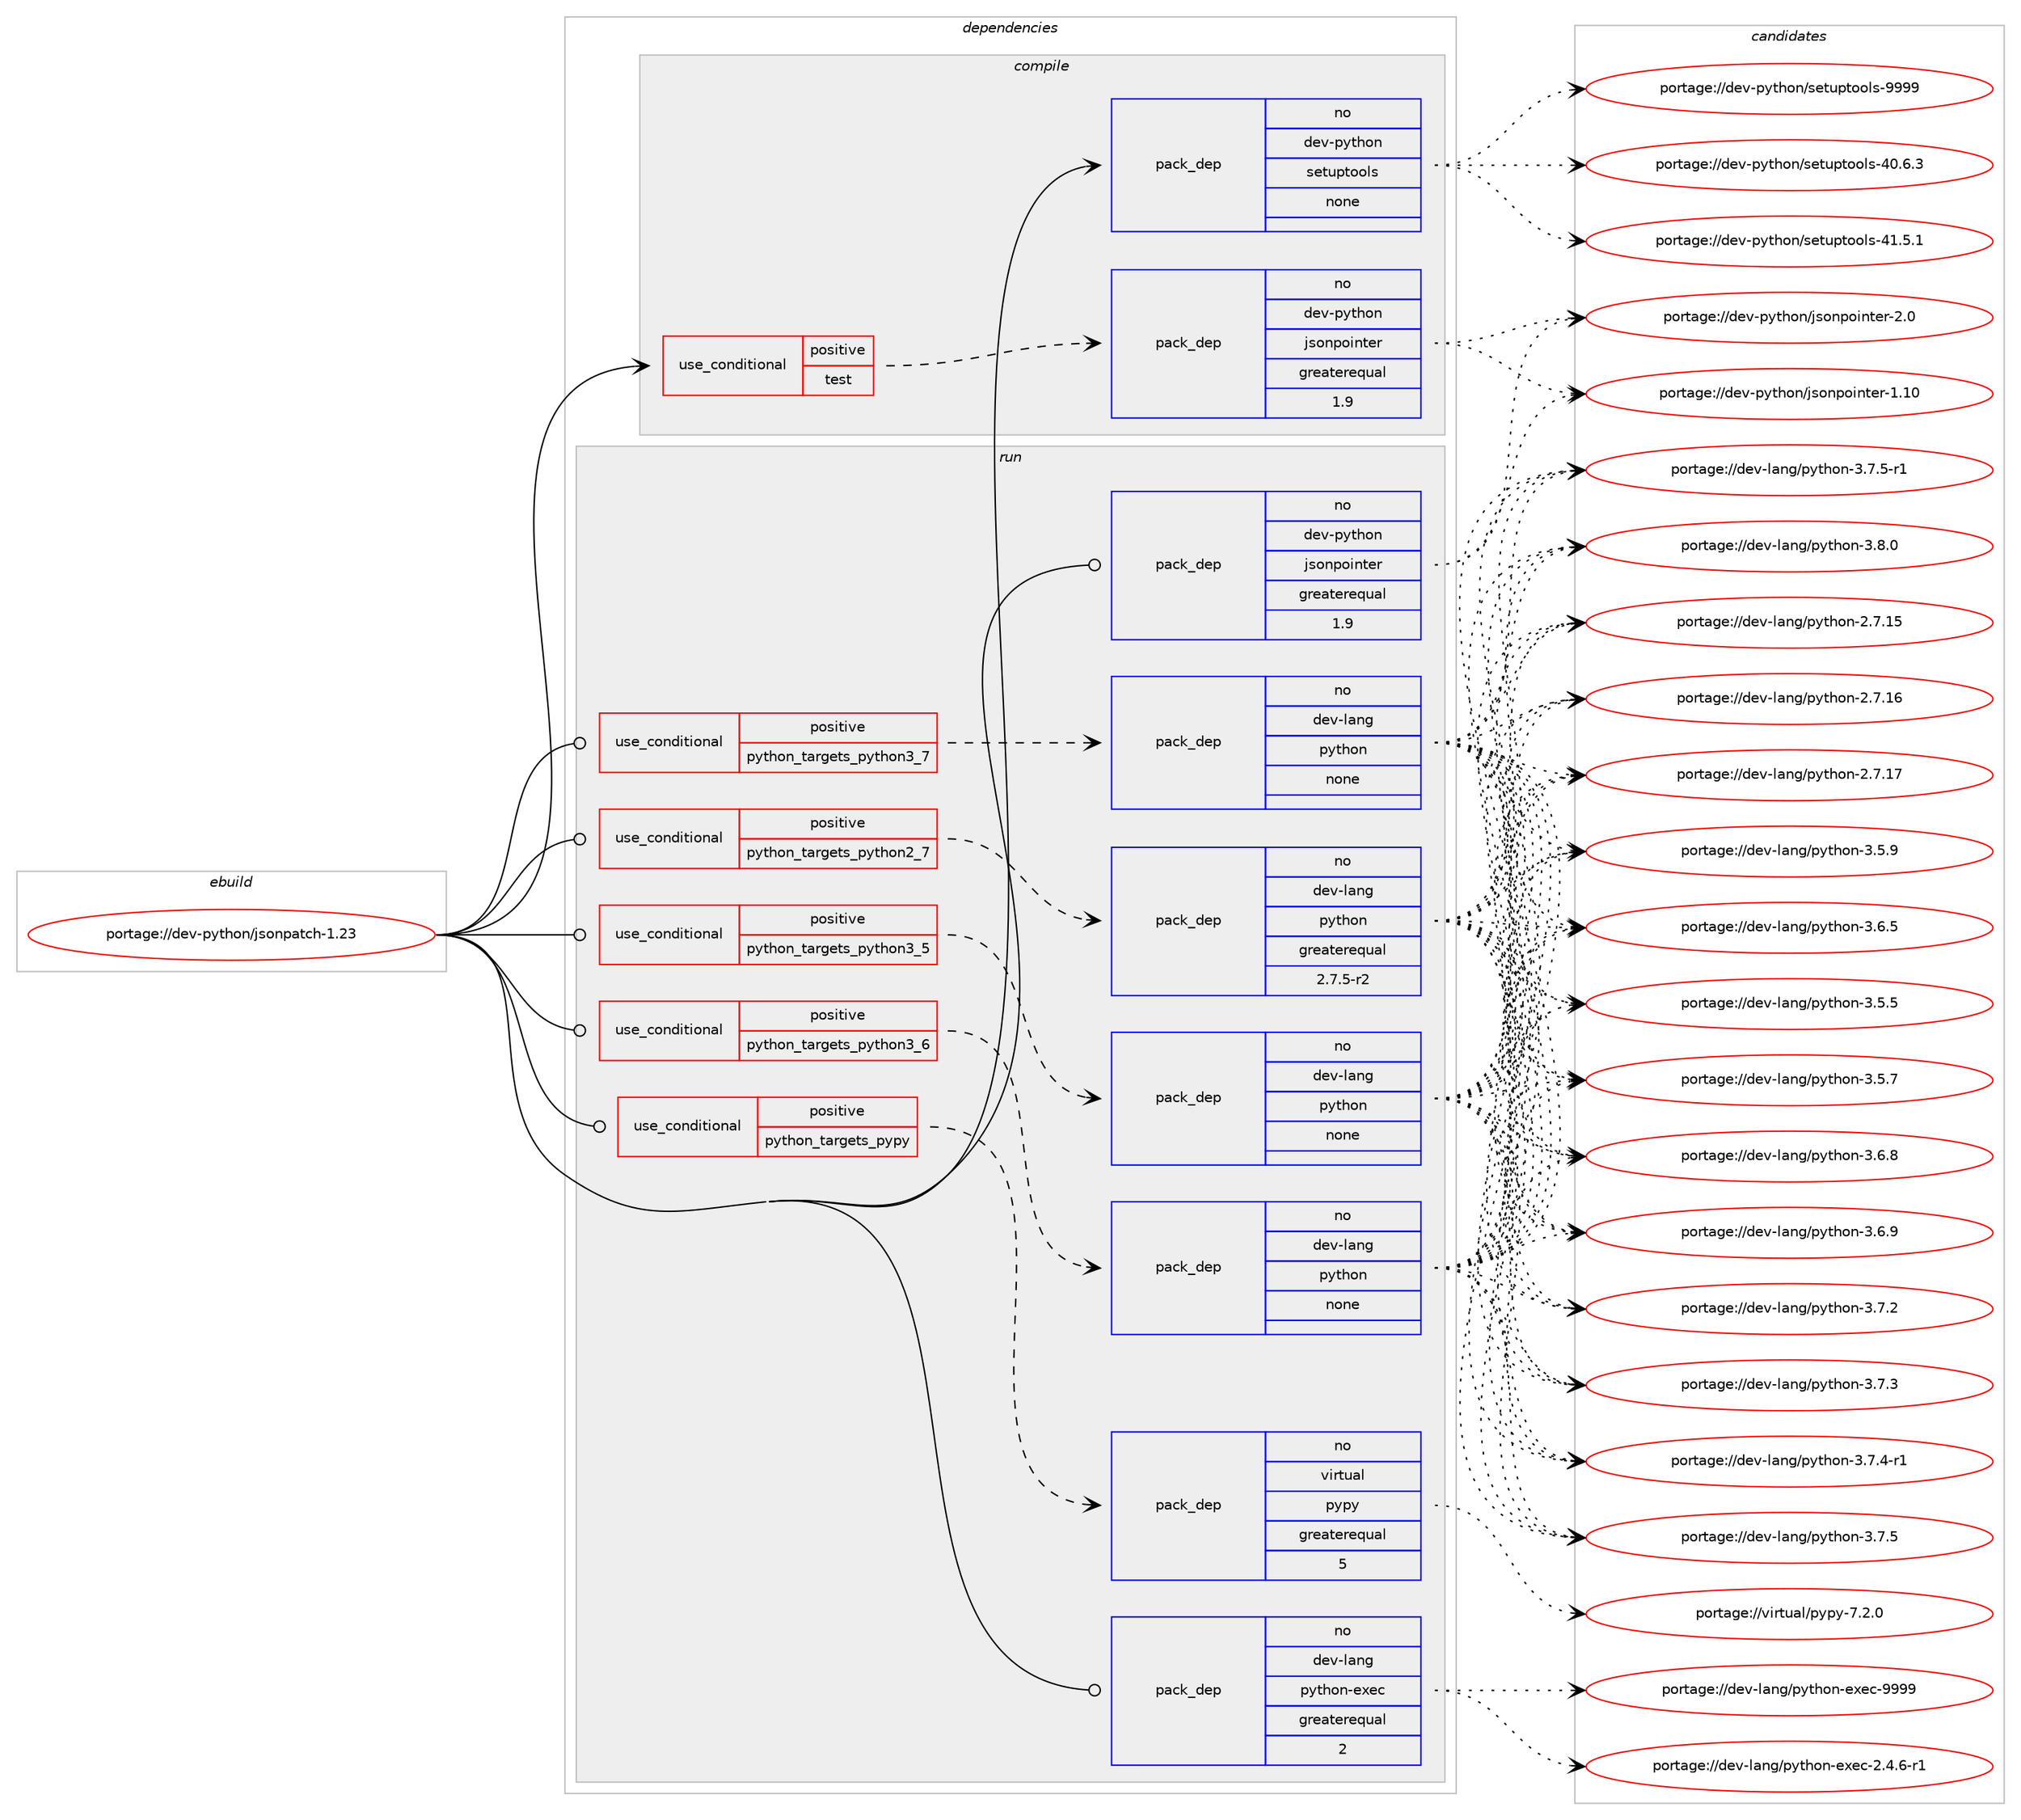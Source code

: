 digraph prolog {

# *************
# Graph options
# *************

newrank=true;
concentrate=true;
compound=true;
graph [rankdir=LR,fontname=Helvetica,fontsize=10,ranksep=1.5];#, ranksep=2.5, nodesep=0.2];
edge  [arrowhead=vee];
node  [fontname=Helvetica,fontsize=10];

# **********
# The ebuild
# **********

subgraph cluster_leftcol {
color=gray;
rank=same;
label=<<i>ebuild</i>>;
id [label="portage://dev-python/jsonpatch-1.23", color=red, width=4, href="../dev-python/jsonpatch-1.23.svg"];
}

# ****************
# The dependencies
# ****************

subgraph cluster_midcol {
color=gray;
label=<<i>dependencies</i>>;
subgraph cluster_compile {
fillcolor="#eeeeee";
style=filled;
label=<<i>compile</i>>;
subgraph cond30791 {
dependency146399 [label=<<TABLE BORDER="0" CELLBORDER="1" CELLSPACING="0" CELLPADDING="4"><TR><TD ROWSPAN="3" CELLPADDING="10">use_conditional</TD></TR><TR><TD>positive</TD></TR><TR><TD>test</TD></TR></TABLE>>, shape=none, color=red];
subgraph pack112284 {
dependency146400 [label=<<TABLE BORDER="0" CELLBORDER="1" CELLSPACING="0" CELLPADDING="4" WIDTH="220"><TR><TD ROWSPAN="6" CELLPADDING="30">pack_dep</TD></TR><TR><TD WIDTH="110">no</TD></TR><TR><TD>dev-python</TD></TR><TR><TD>jsonpointer</TD></TR><TR><TD>greaterequal</TD></TR><TR><TD>1.9</TD></TR></TABLE>>, shape=none, color=blue];
}
dependency146399:e -> dependency146400:w [weight=20,style="dashed",arrowhead="vee"];
}
id:e -> dependency146399:w [weight=20,style="solid",arrowhead="vee"];
subgraph pack112285 {
dependency146401 [label=<<TABLE BORDER="0" CELLBORDER="1" CELLSPACING="0" CELLPADDING="4" WIDTH="220"><TR><TD ROWSPAN="6" CELLPADDING="30">pack_dep</TD></TR><TR><TD WIDTH="110">no</TD></TR><TR><TD>dev-python</TD></TR><TR><TD>setuptools</TD></TR><TR><TD>none</TD></TR><TR><TD></TD></TR></TABLE>>, shape=none, color=blue];
}
id:e -> dependency146401:w [weight=20,style="solid",arrowhead="vee"];
}
subgraph cluster_compileandrun {
fillcolor="#eeeeee";
style=filled;
label=<<i>compile and run</i>>;
}
subgraph cluster_run {
fillcolor="#eeeeee";
style=filled;
label=<<i>run</i>>;
subgraph cond30792 {
dependency146402 [label=<<TABLE BORDER="0" CELLBORDER="1" CELLSPACING="0" CELLPADDING="4"><TR><TD ROWSPAN="3" CELLPADDING="10">use_conditional</TD></TR><TR><TD>positive</TD></TR><TR><TD>python_targets_pypy</TD></TR></TABLE>>, shape=none, color=red];
subgraph pack112286 {
dependency146403 [label=<<TABLE BORDER="0" CELLBORDER="1" CELLSPACING="0" CELLPADDING="4" WIDTH="220"><TR><TD ROWSPAN="6" CELLPADDING="30">pack_dep</TD></TR><TR><TD WIDTH="110">no</TD></TR><TR><TD>virtual</TD></TR><TR><TD>pypy</TD></TR><TR><TD>greaterequal</TD></TR><TR><TD>5</TD></TR></TABLE>>, shape=none, color=blue];
}
dependency146402:e -> dependency146403:w [weight=20,style="dashed",arrowhead="vee"];
}
id:e -> dependency146402:w [weight=20,style="solid",arrowhead="odot"];
subgraph cond30793 {
dependency146404 [label=<<TABLE BORDER="0" CELLBORDER="1" CELLSPACING="0" CELLPADDING="4"><TR><TD ROWSPAN="3" CELLPADDING="10">use_conditional</TD></TR><TR><TD>positive</TD></TR><TR><TD>python_targets_python2_7</TD></TR></TABLE>>, shape=none, color=red];
subgraph pack112287 {
dependency146405 [label=<<TABLE BORDER="0" CELLBORDER="1" CELLSPACING="0" CELLPADDING="4" WIDTH="220"><TR><TD ROWSPAN="6" CELLPADDING="30">pack_dep</TD></TR><TR><TD WIDTH="110">no</TD></TR><TR><TD>dev-lang</TD></TR><TR><TD>python</TD></TR><TR><TD>greaterequal</TD></TR><TR><TD>2.7.5-r2</TD></TR></TABLE>>, shape=none, color=blue];
}
dependency146404:e -> dependency146405:w [weight=20,style="dashed",arrowhead="vee"];
}
id:e -> dependency146404:w [weight=20,style="solid",arrowhead="odot"];
subgraph cond30794 {
dependency146406 [label=<<TABLE BORDER="0" CELLBORDER="1" CELLSPACING="0" CELLPADDING="4"><TR><TD ROWSPAN="3" CELLPADDING="10">use_conditional</TD></TR><TR><TD>positive</TD></TR><TR><TD>python_targets_python3_5</TD></TR></TABLE>>, shape=none, color=red];
subgraph pack112288 {
dependency146407 [label=<<TABLE BORDER="0" CELLBORDER="1" CELLSPACING="0" CELLPADDING="4" WIDTH="220"><TR><TD ROWSPAN="6" CELLPADDING="30">pack_dep</TD></TR><TR><TD WIDTH="110">no</TD></TR><TR><TD>dev-lang</TD></TR><TR><TD>python</TD></TR><TR><TD>none</TD></TR><TR><TD></TD></TR></TABLE>>, shape=none, color=blue];
}
dependency146406:e -> dependency146407:w [weight=20,style="dashed",arrowhead="vee"];
}
id:e -> dependency146406:w [weight=20,style="solid",arrowhead="odot"];
subgraph cond30795 {
dependency146408 [label=<<TABLE BORDER="0" CELLBORDER="1" CELLSPACING="0" CELLPADDING="4"><TR><TD ROWSPAN="3" CELLPADDING="10">use_conditional</TD></TR><TR><TD>positive</TD></TR><TR><TD>python_targets_python3_6</TD></TR></TABLE>>, shape=none, color=red];
subgraph pack112289 {
dependency146409 [label=<<TABLE BORDER="0" CELLBORDER="1" CELLSPACING="0" CELLPADDING="4" WIDTH="220"><TR><TD ROWSPAN="6" CELLPADDING="30">pack_dep</TD></TR><TR><TD WIDTH="110">no</TD></TR><TR><TD>dev-lang</TD></TR><TR><TD>python</TD></TR><TR><TD>none</TD></TR><TR><TD></TD></TR></TABLE>>, shape=none, color=blue];
}
dependency146408:e -> dependency146409:w [weight=20,style="dashed",arrowhead="vee"];
}
id:e -> dependency146408:w [weight=20,style="solid",arrowhead="odot"];
subgraph cond30796 {
dependency146410 [label=<<TABLE BORDER="0" CELLBORDER="1" CELLSPACING="0" CELLPADDING="4"><TR><TD ROWSPAN="3" CELLPADDING="10">use_conditional</TD></TR><TR><TD>positive</TD></TR><TR><TD>python_targets_python3_7</TD></TR></TABLE>>, shape=none, color=red];
subgraph pack112290 {
dependency146411 [label=<<TABLE BORDER="0" CELLBORDER="1" CELLSPACING="0" CELLPADDING="4" WIDTH="220"><TR><TD ROWSPAN="6" CELLPADDING="30">pack_dep</TD></TR><TR><TD WIDTH="110">no</TD></TR><TR><TD>dev-lang</TD></TR><TR><TD>python</TD></TR><TR><TD>none</TD></TR><TR><TD></TD></TR></TABLE>>, shape=none, color=blue];
}
dependency146410:e -> dependency146411:w [weight=20,style="dashed",arrowhead="vee"];
}
id:e -> dependency146410:w [weight=20,style="solid",arrowhead="odot"];
subgraph pack112291 {
dependency146412 [label=<<TABLE BORDER="0" CELLBORDER="1" CELLSPACING="0" CELLPADDING="4" WIDTH="220"><TR><TD ROWSPAN="6" CELLPADDING="30">pack_dep</TD></TR><TR><TD WIDTH="110">no</TD></TR><TR><TD>dev-lang</TD></TR><TR><TD>python-exec</TD></TR><TR><TD>greaterequal</TD></TR><TR><TD>2</TD></TR></TABLE>>, shape=none, color=blue];
}
id:e -> dependency146412:w [weight=20,style="solid",arrowhead="odot"];
subgraph pack112292 {
dependency146413 [label=<<TABLE BORDER="0" CELLBORDER="1" CELLSPACING="0" CELLPADDING="4" WIDTH="220"><TR><TD ROWSPAN="6" CELLPADDING="30">pack_dep</TD></TR><TR><TD WIDTH="110">no</TD></TR><TR><TD>dev-python</TD></TR><TR><TD>jsonpointer</TD></TR><TR><TD>greaterequal</TD></TR><TR><TD>1.9</TD></TR></TABLE>>, shape=none, color=blue];
}
id:e -> dependency146413:w [weight=20,style="solid",arrowhead="odot"];
}
}

# **************
# The candidates
# **************

subgraph cluster_choices {
rank=same;
color=gray;
label=<<i>candidates</i>>;

subgraph choice112284 {
color=black;
nodesep=1;
choiceportage10010111845112121116104111110471061151111101121111051101161011144549464948 [label="portage://dev-python/jsonpointer-1.10", color=red, width=4,href="../dev-python/jsonpointer-1.10.svg"];
choiceportage100101118451121211161041111104710611511111011211110511011610111445504648 [label="portage://dev-python/jsonpointer-2.0", color=red, width=4,href="../dev-python/jsonpointer-2.0.svg"];
dependency146400:e -> choiceportage10010111845112121116104111110471061151111101121111051101161011144549464948:w [style=dotted,weight="100"];
dependency146400:e -> choiceportage100101118451121211161041111104710611511111011211110511011610111445504648:w [style=dotted,weight="100"];
}
subgraph choice112285 {
color=black;
nodesep=1;
choiceportage100101118451121211161041111104711510111611711211611111110811545524846544651 [label="portage://dev-python/setuptools-40.6.3", color=red, width=4,href="../dev-python/setuptools-40.6.3.svg"];
choiceportage100101118451121211161041111104711510111611711211611111110811545524946534649 [label="portage://dev-python/setuptools-41.5.1", color=red, width=4,href="../dev-python/setuptools-41.5.1.svg"];
choiceportage10010111845112121116104111110471151011161171121161111111081154557575757 [label="portage://dev-python/setuptools-9999", color=red, width=4,href="../dev-python/setuptools-9999.svg"];
dependency146401:e -> choiceportage100101118451121211161041111104711510111611711211611111110811545524846544651:w [style=dotted,weight="100"];
dependency146401:e -> choiceportage100101118451121211161041111104711510111611711211611111110811545524946534649:w [style=dotted,weight="100"];
dependency146401:e -> choiceportage10010111845112121116104111110471151011161171121161111111081154557575757:w [style=dotted,weight="100"];
}
subgraph choice112286 {
color=black;
nodesep=1;
choiceportage1181051141161179710847112121112121455546504648 [label="portage://virtual/pypy-7.2.0", color=red, width=4,href="../virtual/pypy-7.2.0.svg"];
dependency146403:e -> choiceportage1181051141161179710847112121112121455546504648:w [style=dotted,weight="100"];
}
subgraph choice112287 {
color=black;
nodesep=1;
choiceportage10010111845108971101034711212111610411111045504655464953 [label="portage://dev-lang/python-2.7.15", color=red, width=4,href="../dev-lang/python-2.7.15.svg"];
choiceportage10010111845108971101034711212111610411111045504655464954 [label="portage://dev-lang/python-2.7.16", color=red, width=4,href="../dev-lang/python-2.7.16.svg"];
choiceportage10010111845108971101034711212111610411111045504655464955 [label="portage://dev-lang/python-2.7.17", color=red, width=4,href="../dev-lang/python-2.7.17.svg"];
choiceportage100101118451089711010347112121116104111110455146534653 [label="portage://dev-lang/python-3.5.5", color=red, width=4,href="../dev-lang/python-3.5.5.svg"];
choiceportage100101118451089711010347112121116104111110455146534655 [label="portage://dev-lang/python-3.5.7", color=red, width=4,href="../dev-lang/python-3.5.7.svg"];
choiceportage100101118451089711010347112121116104111110455146534657 [label="portage://dev-lang/python-3.5.9", color=red, width=4,href="../dev-lang/python-3.5.9.svg"];
choiceportage100101118451089711010347112121116104111110455146544653 [label="portage://dev-lang/python-3.6.5", color=red, width=4,href="../dev-lang/python-3.6.5.svg"];
choiceportage100101118451089711010347112121116104111110455146544656 [label="portage://dev-lang/python-3.6.8", color=red, width=4,href="../dev-lang/python-3.6.8.svg"];
choiceportage100101118451089711010347112121116104111110455146544657 [label="portage://dev-lang/python-3.6.9", color=red, width=4,href="../dev-lang/python-3.6.9.svg"];
choiceportage100101118451089711010347112121116104111110455146554650 [label="portage://dev-lang/python-3.7.2", color=red, width=4,href="../dev-lang/python-3.7.2.svg"];
choiceportage100101118451089711010347112121116104111110455146554651 [label="portage://dev-lang/python-3.7.3", color=red, width=4,href="../dev-lang/python-3.7.3.svg"];
choiceportage1001011184510897110103471121211161041111104551465546524511449 [label="portage://dev-lang/python-3.7.4-r1", color=red, width=4,href="../dev-lang/python-3.7.4-r1.svg"];
choiceportage100101118451089711010347112121116104111110455146554653 [label="portage://dev-lang/python-3.7.5", color=red, width=4,href="../dev-lang/python-3.7.5.svg"];
choiceportage1001011184510897110103471121211161041111104551465546534511449 [label="portage://dev-lang/python-3.7.5-r1", color=red, width=4,href="../dev-lang/python-3.7.5-r1.svg"];
choiceportage100101118451089711010347112121116104111110455146564648 [label="portage://dev-lang/python-3.8.0", color=red, width=4,href="../dev-lang/python-3.8.0.svg"];
dependency146405:e -> choiceportage10010111845108971101034711212111610411111045504655464953:w [style=dotted,weight="100"];
dependency146405:e -> choiceportage10010111845108971101034711212111610411111045504655464954:w [style=dotted,weight="100"];
dependency146405:e -> choiceportage10010111845108971101034711212111610411111045504655464955:w [style=dotted,weight="100"];
dependency146405:e -> choiceportage100101118451089711010347112121116104111110455146534653:w [style=dotted,weight="100"];
dependency146405:e -> choiceportage100101118451089711010347112121116104111110455146534655:w [style=dotted,weight="100"];
dependency146405:e -> choiceportage100101118451089711010347112121116104111110455146534657:w [style=dotted,weight="100"];
dependency146405:e -> choiceportage100101118451089711010347112121116104111110455146544653:w [style=dotted,weight="100"];
dependency146405:e -> choiceportage100101118451089711010347112121116104111110455146544656:w [style=dotted,weight="100"];
dependency146405:e -> choiceportage100101118451089711010347112121116104111110455146544657:w [style=dotted,weight="100"];
dependency146405:e -> choiceportage100101118451089711010347112121116104111110455146554650:w [style=dotted,weight="100"];
dependency146405:e -> choiceportage100101118451089711010347112121116104111110455146554651:w [style=dotted,weight="100"];
dependency146405:e -> choiceportage1001011184510897110103471121211161041111104551465546524511449:w [style=dotted,weight="100"];
dependency146405:e -> choiceportage100101118451089711010347112121116104111110455146554653:w [style=dotted,weight="100"];
dependency146405:e -> choiceportage1001011184510897110103471121211161041111104551465546534511449:w [style=dotted,weight="100"];
dependency146405:e -> choiceportage100101118451089711010347112121116104111110455146564648:w [style=dotted,weight="100"];
}
subgraph choice112288 {
color=black;
nodesep=1;
choiceportage10010111845108971101034711212111610411111045504655464953 [label="portage://dev-lang/python-2.7.15", color=red, width=4,href="../dev-lang/python-2.7.15.svg"];
choiceportage10010111845108971101034711212111610411111045504655464954 [label="portage://dev-lang/python-2.7.16", color=red, width=4,href="../dev-lang/python-2.7.16.svg"];
choiceportage10010111845108971101034711212111610411111045504655464955 [label="portage://dev-lang/python-2.7.17", color=red, width=4,href="../dev-lang/python-2.7.17.svg"];
choiceportage100101118451089711010347112121116104111110455146534653 [label="portage://dev-lang/python-3.5.5", color=red, width=4,href="../dev-lang/python-3.5.5.svg"];
choiceportage100101118451089711010347112121116104111110455146534655 [label="portage://dev-lang/python-3.5.7", color=red, width=4,href="../dev-lang/python-3.5.7.svg"];
choiceportage100101118451089711010347112121116104111110455146534657 [label="portage://dev-lang/python-3.5.9", color=red, width=4,href="../dev-lang/python-3.5.9.svg"];
choiceportage100101118451089711010347112121116104111110455146544653 [label="portage://dev-lang/python-3.6.5", color=red, width=4,href="../dev-lang/python-3.6.5.svg"];
choiceportage100101118451089711010347112121116104111110455146544656 [label="portage://dev-lang/python-3.6.8", color=red, width=4,href="../dev-lang/python-3.6.8.svg"];
choiceportage100101118451089711010347112121116104111110455146544657 [label="portage://dev-lang/python-3.6.9", color=red, width=4,href="../dev-lang/python-3.6.9.svg"];
choiceportage100101118451089711010347112121116104111110455146554650 [label="portage://dev-lang/python-3.7.2", color=red, width=4,href="../dev-lang/python-3.7.2.svg"];
choiceportage100101118451089711010347112121116104111110455146554651 [label="portage://dev-lang/python-3.7.3", color=red, width=4,href="../dev-lang/python-3.7.3.svg"];
choiceportage1001011184510897110103471121211161041111104551465546524511449 [label="portage://dev-lang/python-3.7.4-r1", color=red, width=4,href="../dev-lang/python-3.7.4-r1.svg"];
choiceportage100101118451089711010347112121116104111110455146554653 [label="portage://dev-lang/python-3.7.5", color=red, width=4,href="../dev-lang/python-3.7.5.svg"];
choiceportage1001011184510897110103471121211161041111104551465546534511449 [label="portage://dev-lang/python-3.7.5-r1", color=red, width=4,href="../dev-lang/python-3.7.5-r1.svg"];
choiceportage100101118451089711010347112121116104111110455146564648 [label="portage://dev-lang/python-3.8.0", color=red, width=4,href="../dev-lang/python-3.8.0.svg"];
dependency146407:e -> choiceportage10010111845108971101034711212111610411111045504655464953:w [style=dotted,weight="100"];
dependency146407:e -> choiceportage10010111845108971101034711212111610411111045504655464954:w [style=dotted,weight="100"];
dependency146407:e -> choiceportage10010111845108971101034711212111610411111045504655464955:w [style=dotted,weight="100"];
dependency146407:e -> choiceportage100101118451089711010347112121116104111110455146534653:w [style=dotted,weight="100"];
dependency146407:e -> choiceportage100101118451089711010347112121116104111110455146534655:w [style=dotted,weight="100"];
dependency146407:e -> choiceportage100101118451089711010347112121116104111110455146534657:w [style=dotted,weight="100"];
dependency146407:e -> choiceportage100101118451089711010347112121116104111110455146544653:w [style=dotted,weight="100"];
dependency146407:e -> choiceportage100101118451089711010347112121116104111110455146544656:w [style=dotted,weight="100"];
dependency146407:e -> choiceportage100101118451089711010347112121116104111110455146544657:w [style=dotted,weight="100"];
dependency146407:e -> choiceportage100101118451089711010347112121116104111110455146554650:w [style=dotted,weight="100"];
dependency146407:e -> choiceportage100101118451089711010347112121116104111110455146554651:w [style=dotted,weight="100"];
dependency146407:e -> choiceportage1001011184510897110103471121211161041111104551465546524511449:w [style=dotted,weight="100"];
dependency146407:e -> choiceportage100101118451089711010347112121116104111110455146554653:w [style=dotted,weight="100"];
dependency146407:e -> choiceportage1001011184510897110103471121211161041111104551465546534511449:w [style=dotted,weight="100"];
dependency146407:e -> choiceportage100101118451089711010347112121116104111110455146564648:w [style=dotted,weight="100"];
}
subgraph choice112289 {
color=black;
nodesep=1;
choiceportage10010111845108971101034711212111610411111045504655464953 [label="portage://dev-lang/python-2.7.15", color=red, width=4,href="../dev-lang/python-2.7.15.svg"];
choiceportage10010111845108971101034711212111610411111045504655464954 [label="portage://dev-lang/python-2.7.16", color=red, width=4,href="../dev-lang/python-2.7.16.svg"];
choiceportage10010111845108971101034711212111610411111045504655464955 [label="portage://dev-lang/python-2.7.17", color=red, width=4,href="../dev-lang/python-2.7.17.svg"];
choiceportage100101118451089711010347112121116104111110455146534653 [label="portage://dev-lang/python-3.5.5", color=red, width=4,href="../dev-lang/python-3.5.5.svg"];
choiceportage100101118451089711010347112121116104111110455146534655 [label="portage://dev-lang/python-3.5.7", color=red, width=4,href="../dev-lang/python-3.5.7.svg"];
choiceportage100101118451089711010347112121116104111110455146534657 [label="portage://dev-lang/python-3.5.9", color=red, width=4,href="../dev-lang/python-3.5.9.svg"];
choiceportage100101118451089711010347112121116104111110455146544653 [label="portage://dev-lang/python-3.6.5", color=red, width=4,href="../dev-lang/python-3.6.5.svg"];
choiceportage100101118451089711010347112121116104111110455146544656 [label="portage://dev-lang/python-3.6.8", color=red, width=4,href="../dev-lang/python-3.6.8.svg"];
choiceportage100101118451089711010347112121116104111110455146544657 [label="portage://dev-lang/python-3.6.9", color=red, width=4,href="../dev-lang/python-3.6.9.svg"];
choiceportage100101118451089711010347112121116104111110455146554650 [label="portage://dev-lang/python-3.7.2", color=red, width=4,href="../dev-lang/python-3.7.2.svg"];
choiceportage100101118451089711010347112121116104111110455146554651 [label="portage://dev-lang/python-3.7.3", color=red, width=4,href="../dev-lang/python-3.7.3.svg"];
choiceportage1001011184510897110103471121211161041111104551465546524511449 [label="portage://dev-lang/python-3.7.4-r1", color=red, width=4,href="../dev-lang/python-3.7.4-r1.svg"];
choiceportage100101118451089711010347112121116104111110455146554653 [label="portage://dev-lang/python-3.7.5", color=red, width=4,href="../dev-lang/python-3.7.5.svg"];
choiceportage1001011184510897110103471121211161041111104551465546534511449 [label="portage://dev-lang/python-3.7.5-r1", color=red, width=4,href="../dev-lang/python-3.7.5-r1.svg"];
choiceportage100101118451089711010347112121116104111110455146564648 [label="portage://dev-lang/python-3.8.0", color=red, width=4,href="../dev-lang/python-3.8.0.svg"];
dependency146409:e -> choiceportage10010111845108971101034711212111610411111045504655464953:w [style=dotted,weight="100"];
dependency146409:e -> choiceportage10010111845108971101034711212111610411111045504655464954:w [style=dotted,weight="100"];
dependency146409:e -> choiceportage10010111845108971101034711212111610411111045504655464955:w [style=dotted,weight="100"];
dependency146409:e -> choiceportage100101118451089711010347112121116104111110455146534653:w [style=dotted,weight="100"];
dependency146409:e -> choiceportage100101118451089711010347112121116104111110455146534655:w [style=dotted,weight="100"];
dependency146409:e -> choiceportage100101118451089711010347112121116104111110455146534657:w [style=dotted,weight="100"];
dependency146409:e -> choiceportage100101118451089711010347112121116104111110455146544653:w [style=dotted,weight="100"];
dependency146409:e -> choiceportage100101118451089711010347112121116104111110455146544656:w [style=dotted,weight="100"];
dependency146409:e -> choiceportage100101118451089711010347112121116104111110455146544657:w [style=dotted,weight="100"];
dependency146409:e -> choiceportage100101118451089711010347112121116104111110455146554650:w [style=dotted,weight="100"];
dependency146409:e -> choiceportage100101118451089711010347112121116104111110455146554651:w [style=dotted,weight="100"];
dependency146409:e -> choiceportage1001011184510897110103471121211161041111104551465546524511449:w [style=dotted,weight="100"];
dependency146409:e -> choiceportage100101118451089711010347112121116104111110455146554653:w [style=dotted,weight="100"];
dependency146409:e -> choiceportage1001011184510897110103471121211161041111104551465546534511449:w [style=dotted,weight="100"];
dependency146409:e -> choiceportage100101118451089711010347112121116104111110455146564648:w [style=dotted,weight="100"];
}
subgraph choice112290 {
color=black;
nodesep=1;
choiceportage10010111845108971101034711212111610411111045504655464953 [label="portage://dev-lang/python-2.7.15", color=red, width=4,href="../dev-lang/python-2.7.15.svg"];
choiceportage10010111845108971101034711212111610411111045504655464954 [label="portage://dev-lang/python-2.7.16", color=red, width=4,href="../dev-lang/python-2.7.16.svg"];
choiceportage10010111845108971101034711212111610411111045504655464955 [label="portage://dev-lang/python-2.7.17", color=red, width=4,href="../dev-lang/python-2.7.17.svg"];
choiceportage100101118451089711010347112121116104111110455146534653 [label="portage://dev-lang/python-3.5.5", color=red, width=4,href="../dev-lang/python-3.5.5.svg"];
choiceportage100101118451089711010347112121116104111110455146534655 [label="portage://dev-lang/python-3.5.7", color=red, width=4,href="../dev-lang/python-3.5.7.svg"];
choiceportage100101118451089711010347112121116104111110455146534657 [label="portage://dev-lang/python-3.5.9", color=red, width=4,href="../dev-lang/python-3.5.9.svg"];
choiceportage100101118451089711010347112121116104111110455146544653 [label="portage://dev-lang/python-3.6.5", color=red, width=4,href="../dev-lang/python-3.6.5.svg"];
choiceportage100101118451089711010347112121116104111110455146544656 [label="portage://dev-lang/python-3.6.8", color=red, width=4,href="../dev-lang/python-3.6.8.svg"];
choiceportage100101118451089711010347112121116104111110455146544657 [label="portage://dev-lang/python-3.6.9", color=red, width=4,href="../dev-lang/python-3.6.9.svg"];
choiceportage100101118451089711010347112121116104111110455146554650 [label="portage://dev-lang/python-3.7.2", color=red, width=4,href="../dev-lang/python-3.7.2.svg"];
choiceportage100101118451089711010347112121116104111110455146554651 [label="portage://dev-lang/python-3.7.3", color=red, width=4,href="../dev-lang/python-3.7.3.svg"];
choiceportage1001011184510897110103471121211161041111104551465546524511449 [label="portage://dev-lang/python-3.7.4-r1", color=red, width=4,href="../dev-lang/python-3.7.4-r1.svg"];
choiceportage100101118451089711010347112121116104111110455146554653 [label="portage://dev-lang/python-3.7.5", color=red, width=4,href="../dev-lang/python-3.7.5.svg"];
choiceportage1001011184510897110103471121211161041111104551465546534511449 [label="portage://dev-lang/python-3.7.5-r1", color=red, width=4,href="../dev-lang/python-3.7.5-r1.svg"];
choiceportage100101118451089711010347112121116104111110455146564648 [label="portage://dev-lang/python-3.8.0", color=red, width=4,href="../dev-lang/python-3.8.0.svg"];
dependency146411:e -> choiceportage10010111845108971101034711212111610411111045504655464953:w [style=dotted,weight="100"];
dependency146411:e -> choiceportage10010111845108971101034711212111610411111045504655464954:w [style=dotted,weight="100"];
dependency146411:e -> choiceportage10010111845108971101034711212111610411111045504655464955:w [style=dotted,weight="100"];
dependency146411:e -> choiceportage100101118451089711010347112121116104111110455146534653:w [style=dotted,weight="100"];
dependency146411:e -> choiceportage100101118451089711010347112121116104111110455146534655:w [style=dotted,weight="100"];
dependency146411:e -> choiceportage100101118451089711010347112121116104111110455146534657:w [style=dotted,weight="100"];
dependency146411:e -> choiceportage100101118451089711010347112121116104111110455146544653:w [style=dotted,weight="100"];
dependency146411:e -> choiceportage100101118451089711010347112121116104111110455146544656:w [style=dotted,weight="100"];
dependency146411:e -> choiceportage100101118451089711010347112121116104111110455146544657:w [style=dotted,weight="100"];
dependency146411:e -> choiceportage100101118451089711010347112121116104111110455146554650:w [style=dotted,weight="100"];
dependency146411:e -> choiceportage100101118451089711010347112121116104111110455146554651:w [style=dotted,weight="100"];
dependency146411:e -> choiceportage1001011184510897110103471121211161041111104551465546524511449:w [style=dotted,weight="100"];
dependency146411:e -> choiceportage100101118451089711010347112121116104111110455146554653:w [style=dotted,weight="100"];
dependency146411:e -> choiceportage1001011184510897110103471121211161041111104551465546534511449:w [style=dotted,weight="100"];
dependency146411:e -> choiceportage100101118451089711010347112121116104111110455146564648:w [style=dotted,weight="100"];
}
subgraph choice112291 {
color=black;
nodesep=1;
choiceportage10010111845108971101034711212111610411111045101120101994550465246544511449 [label="portage://dev-lang/python-exec-2.4.6-r1", color=red, width=4,href="../dev-lang/python-exec-2.4.6-r1.svg"];
choiceportage10010111845108971101034711212111610411111045101120101994557575757 [label="portage://dev-lang/python-exec-9999", color=red, width=4,href="../dev-lang/python-exec-9999.svg"];
dependency146412:e -> choiceportage10010111845108971101034711212111610411111045101120101994550465246544511449:w [style=dotted,weight="100"];
dependency146412:e -> choiceportage10010111845108971101034711212111610411111045101120101994557575757:w [style=dotted,weight="100"];
}
subgraph choice112292 {
color=black;
nodesep=1;
choiceportage10010111845112121116104111110471061151111101121111051101161011144549464948 [label="portage://dev-python/jsonpointer-1.10", color=red, width=4,href="../dev-python/jsonpointer-1.10.svg"];
choiceportage100101118451121211161041111104710611511111011211110511011610111445504648 [label="portage://dev-python/jsonpointer-2.0", color=red, width=4,href="../dev-python/jsonpointer-2.0.svg"];
dependency146413:e -> choiceportage10010111845112121116104111110471061151111101121111051101161011144549464948:w [style=dotted,weight="100"];
dependency146413:e -> choiceportage100101118451121211161041111104710611511111011211110511011610111445504648:w [style=dotted,weight="100"];
}
}

}
